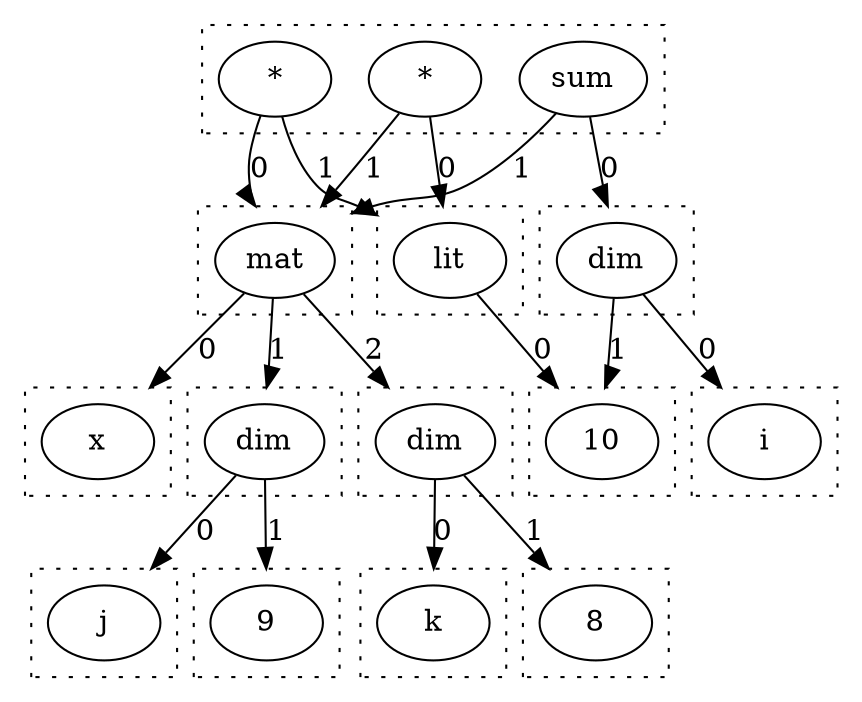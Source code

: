 digraph {
  compound=true
  subgraph cluster_0 {
    style=dotted
    0.0[label = "i"]
  }
  subgraph cluster_1 {
    style=dotted
    1.0[label = "10"]
  }
  subgraph cluster_2 {
    style=dotted
    2.0[label = "dim"]
  }
  subgraph cluster_3 {
    style=dotted
    3.0[label = "x"]
  }
  subgraph cluster_4 {
    style=dotted
    4.0[label = "j"]
  }
  subgraph cluster_5 {
    style=dotted
    5.0[label = "9"]
  }
  subgraph cluster_6 {
    style=dotted
    6.0[label = "dim"]
  }
  subgraph cluster_7 {
    style=dotted
    7.0[label = "k"]
  }
  subgraph cluster_8 {
    style=dotted
    8.0[label = "8"]
  }
  subgraph cluster_9 {
    style=dotted
    9.0[label = "dim"]
  }
  subgraph cluster_10 {
    style=dotted
    10.0[label = "mat"]
  }
  subgraph cluster_11 {
    style=dotted
    11.0[label = "*"]
    11.1[label = "sum"]
    11.2[label = "*"]
  }
  subgraph cluster_12 {
    style=dotted
    12.0[label = "lit"]
  }
  2.0 -> 0.0 [lhead = cluster_0, label = 0]
  2.0 -> 1.0 [lhead = cluster_1, label = 1]
  6.0 -> 4.0 [lhead = cluster_4, label = 0]
  6.0 -> 5.0 [lhead = cluster_5, label = 1]
  9.0 -> 7.0 [lhead = cluster_7, label = 0]
  9.0 -> 8.0 [lhead = cluster_8, label = 1]
  10.0 -> 3.0 [lhead = cluster_3, label = 0]
  10.0 -> 6.0 [lhead = cluster_6, label = 1]
  10.0 -> 9.0 [lhead = cluster_9, label = 2]
  11.0 -> 10.0 [lhead = cluster_10, label = 0]
  11.0 -> 12.0 [lhead = cluster_12, label = 1]
  11.1 -> 2.0 [lhead = cluster_2, label = 0]
  11.1 -> 10.0 [lhead = cluster_10, label = 1]
  11.2 -> 12.0 [lhead = cluster_12, label = 0]
  11.2 -> 10.0 [lhead = cluster_10, label = 1]
  12.0 -> 1.0 [lhead = cluster_1, label = 0]
}
